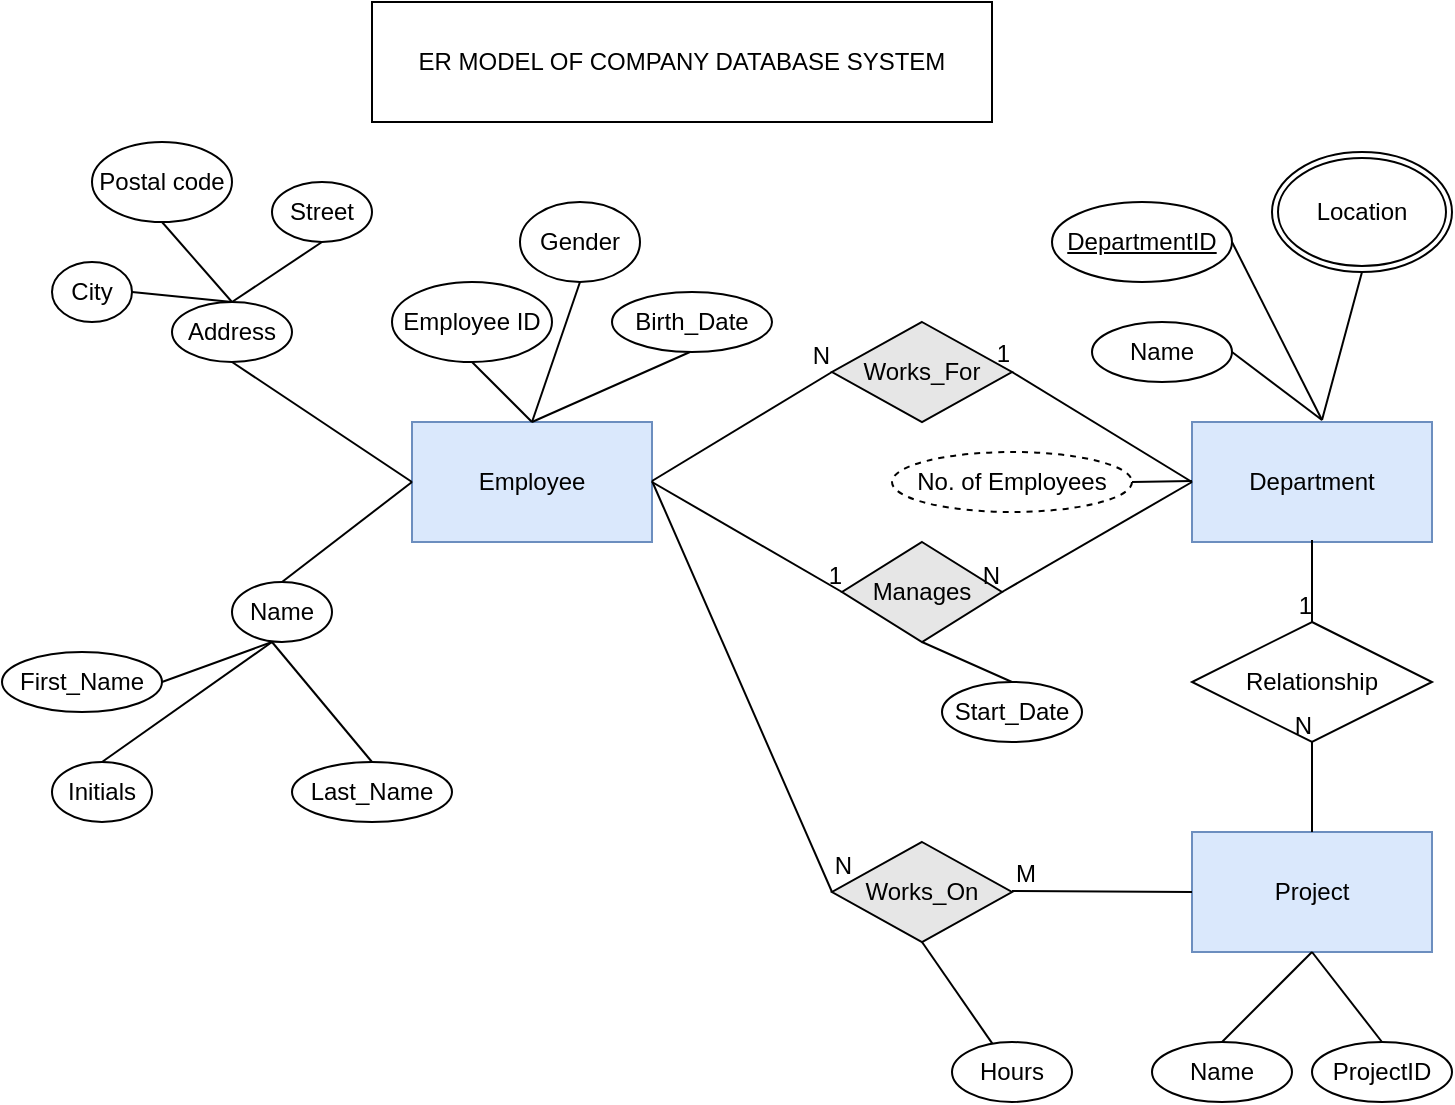 <mxfile version="20.8.23" type="github">
  <diagram name="Page-1" id="R02BHQeO2Far4ScUjPcx">
    <mxGraphModel dx="1051" dy="545" grid="1" gridSize="10" guides="1" tooltips="1" connect="1" arrows="1" fold="1" page="1" pageScale="1" pageWidth="827" pageHeight="1169" math="0" shadow="0">
      <root>
        <mxCell id="0" />
        <mxCell id="1" parent="0" />
        <mxCell id="JJe2Z0qTwaohnT_z7_NP-1" value="Employee" style="rounded=0;whiteSpace=wrap;html=1;fillColor=#dae8fc;strokeColor=#6c8ebf;" vertex="1" parent="1">
          <mxGeometry x="300" y="270" width="120" height="60" as="geometry" />
        </mxCell>
        <mxCell id="JJe2Z0qTwaohnT_z7_NP-2" value="Department" style="rounded=0;whiteSpace=wrap;html=1;fillColor=#dae8fc;strokeColor=#6c8ebf;" vertex="1" parent="1">
          <mxGeometry x="690" y="270" width="120" height="60" as="geometry" />
        </mxCell>
        <mxCell id="JJe2Z0qTwaohnT_z7_NP-3" value="Project" style="rounded=0;whiteSpace=wrap;html=1;fillColor=#dae8fc;strokeColor=#6c8ebf;" vertex="1" parent="1">
          <mxGeometry x="690" y="475" width="120" height="60" as="geometry" />
        </mxCell>
        <mxCell id="JJe2Z0qTwaohnT_z7_NP-4" value="Employee ID" style="ellipse;whiteSpace=wrap;html=1;" vertex="1" parent="1">
          <mxGeometry x="290" y="200" width="80" height="40" as="geometry" />
        </mxCell>
        <mxCell id="JJe2Z0qTwaohnT_z7_NP-5" value="Gender" style="ellipse;whiteSpace=wrap;html=1;" vertex="1" parent="1">
          <mxGeometry x="354" y="160" width="60" height="40" as="geometry" />
        </mxCell>
        <mxCell id="JJe2Z0qTwaohnT_z7_NP-7" value="Birth_Date" style="ellipse;whiteSpace=wrap;html=1;" vertex="1" parent="1">
          <mxGeometry x="400" y="205" width="80" height="30" as="geometry" />
        </mxCell>
        <mxCell id="JJe2Z0qTwaohnT_z7_NP-8" value="" style="endArrow=none;html=1;rounded=0;exitX=0.5;exitY=0;exitDx=0;exitDy=0;entryX=0.5;entryY=1;entryDx=0;entryDy=0;" edge="1" parent="1" source="JJe2Z0qTwaohnT_z7_NP-1" target="JJe2Z0qTwaohnT_z7_NP-5">
          <mxGeometry width="50" height="50" relative="1" as="geometry">
            <mxPoint x="350" y="250" as="sourcePoint" />
            <mxPoint x="400" y="200" as="targetPoint" />
          </mxGeometry>
        </mxCell>
        <mxCell id="JJe2Z0qTwaohnT_z7_NP-9" value="" style="endArrow=none;html=1;rounded=0;" edge="1" parent="1">
          <mxGeometry width="50" height="50" relative="1" as="geometry">
            <mxPoint x="360" y="270" as="sourcePoint" />
            <mxPoint x="330" y="240" as="targetPoint" />
          </mxGeometry>
        </mxCell>
        <mxCell id="JJe2Z0qTwaohnT_z7_NP-10" value="" style="endArrow=none;html=1;rounded=0;exitX=0.5;exitY=0;exitDx=0;exitDy=0;" edge="1" parent="1" source="JJe2Z0qTwaohnT_z7_NP-1">
          <mxGeometry width="50" height="50" relative="1" as="geometry">
            <mxPoint x="389" y="285" as="sourcePoint" />
            <mxPoint x="439" y="235" as="targetPoint" />
          </mxGeometry>
        </mxCell>
        <mxCell id="JJe2Z0qTwaohnT_z7_NP-11" value="Postal code" style="ellipse;whiteSpace=wrap;html=1;" vertex="1" parent="1">
          <mxGeometry x="140" y="130" width="70" height="40" as="geometry" />
        </mxCell>
        <mxCell id="JJe2Z0qTwaohnT_z7_NP-12" value="Street" style="ellipse;whiteSpace=wrap;html=1;" vertex="1" parent="1">
          <mxGeometry x="230" y="150" width="50" height="30" as="geometry" />
        </mxCell>
        <mxCell id="JJe2Z0qTwaohnT_z7_NP-13" value="City" style="ellipse;whiteSpace=wrap;html=1;" vertex="1" parent="1">
          <mxGeometry x="120" y="190" width="40" height="30" as="geometry" />
        </mxCell>
        <mxCell id="JJe2Z0qTwaohnT_z7_NP-14" value="Address" style="ellipse;whiteSpace=wrap;html=1;" vertex="1" parent="1">
          <mxGeometry x="180" y="210" width="60" height="30" as="geometry" />
        </mxCell>
        <mxCell id="JJe2Z0qTwaohnT_z7_NP-15" value="" style="endArrow=none;html=1;rounded=0;exitX=0.5;exitY=1;exitDx=0;exitDy=0;" edge="1" parent="1" source="JJe2Z0qTwaohnT_z7_NP-14">
          <mxGeometry width="50" height="50" relative="1" as="geometry">
            <mxPoint x="250" y="350" as="sourcePoint" />
            <mxPoint x="300" y="300" as="targetPoint" />
          </mxGeometry>
        </mxCell>
        <mxCell id="JJe2Z0qTwaohnT_z7_NP-18" value="" style="endArrow=none;html=1;rounded=0;exitX=1;exitY=0.5;exitDx=0;exitDy=0;" edge="1" parent="1" source="JJe2Z0qTwaohnT_z7_NP-13">
          <mxGeometry width="50" height="50" relative="1" as="geometry">
            <mxPoint x="160" y="260" as="sourcePoint" />
            <mxPoint x="210" y="210" as="targetPoint" />
          </mxGeometry>
        </mxCell>
        <mxCell id="JJe2Z0qTwaohnT_z7_NP-19" value="" style="endArrow=none;html=1;rounded=0;exitX=0.5;exitY=1;exitDx=0;exitDy=0;" edge="1" parent="1" source="JJe2Z0qTwaohnT_z7_NP-11">
          <mxGeometry width="50" height="50" relative="1" as="geometry">
            <mxPoint x="160" y="260" as="sourcePoint" />
            <mxPoint x="210" y="210" as="targetPoint" />
          </mxGeometry>
        </mxCell>
        <mxCell id="JJe2Z0qTwaohnT_z7_NP-20" value="" style="endArrow=none;html=1;rounded=0;exitX=0.5;exitY=1;exitDx=0;exitDy=0;" edge="1" parent="1" source="JJe2Z0qTwaohnT_z7_NP-12">
          <mxGeometry width="50" height="50" relative="1" as="geometry">
            <mxPoint x="160" y="260" as="sourcePoint" />
            <mxPoint x="210" y="210" as="targetPoint" />
          </mxGeometry>
        </mxCell>
        <mxCell id="JJe2Z0qTwaohnT_z7_NP-21" value="Name" style="ellipse;whiteSpace=wrap;html=1;" vertex="1" parent="1">
          <mxGeometry x="210" y="350" width="50" height="30" as="geometry" />
        </mxCell>
        <mxCell id="JJe2Z0qTwaohnT_z7_NP-22" value="First_Name" style="ellipse;whiteSpace=wrap;html=1;" vertex="1" parent="1">
          <mxGeometry x="95" y="385" width="80" height="30" as="geometry" />
        </mxCell>
        <mxCell id="JJe2Z0qTwaohnT_z7_NP-23" value="Last_Name" style="ellipse;whiteSpace=wrap;html=1;" vertex="1" parent="1">
          <mxGeometry x="240" y="440" width="80" height="30" as="geometry" />
        </mxCell>
        <mxCell id="JJe2Z0qTwaohnT_z7_NP-24" value="Initials" style="ellipse;whiteSpace=wrap;html=1;" vertex="1" parent="1">
          <mxGeometry x="120" y="440" width="50" height="30" as="geometry" />
        </mxCell>
        <mxCell id="JJe2Z0qTwaohnT_z7_NP-25" value="" style="endArrow=none;html=1;rounded=0;exitX=0.5;exitY=0;exitDx=0;exitDy=0;" edge="1" parent="1" source="JJe2Z0qTwaohnT_z7_NP-21">
          <mxGeometry width="50" height="50" relative="1" as="geometry">
            <mxPoint x="250" y="360" as="sourcePoint" />
            <mxPoint x="300" y="300" as="targetPoint" />
          </mxGeometry>
        </mxCell>
        <mxCell id="JJe2Z0qTwaohnT_z7_NP-26" value="" style="endArrow=none;html=1;rounded=0;exitX=0.5;exitY=0;exitDx=0;exitDy=0;" edge="1" parent="1" source="JJe2Z0qTwaohnT_z7_NP-24">
          <mxGeometry width="50" height="50" relative="1" as="geometry">
            <mxPoint x="180" y="430" as="sourcePoint" />
            <mxPoint x="230" y="380" as="targetPoint" />
          </mxGeometry>
        </mxCell>
        <mxCell id="JJe2Z0qTwaohnT_z7_NP-27" value="" style="endArrow=none;html=1;rounded=0;exitX=1;exitY=0.5;exitDx=0;exitDy=0;" edge="1" parent="1" source="JJe2Z0qTwaohnT_z7_NP-22">
          <mxGeometry width="50" height="50" relative="1" as="geometry">
            <mxPoint x="180" y="430" as="sourcePoint" />
            <mxPoint x="230" y="380" as="targetPoint" />
          </mxGeometry>
        </mxCell>
        <mxCell id="JJe2Z0qTwaohnT_z7_NP-28" value="" style="endArrow=none;html=1;rounded=0;exitX=0.5;exitY=0;exitDx=0;exitDy=0;" edge="1" parent="1" source="JJe2Z0qTwaohnT_z7_NP-23">
          <mxGeometry width="50" height="50" relative="1" as="geometry">
            <mxPoint x="180" y="430" as="sourcePoint" />
            <mxPoint x="230" y="380" as="targetPoint" />
          </mxGeometry>
        </mxCell>
        <mxCell id="JJe2Z0qTwaohnT_z7_NP-29" value="Works_For" style="rhombus;whiteSpace=wrap;html=1;fillColor=#E6E6E6;" vertex="1" parent="1">
          <mxGeometry x="510" y="220" width="90" height="50" as="geometry" />
        </mxCell>
        <mxCell id="JJe2Z0qTwaohnT_z7_NP-32" value="Manages" style="rhombus;whiteSpace=wrap;html=1;fillColor=#E6E6E6;" vertex="1" parent="1">
          <mxGeometry x="515" y="330" width="80" height="50" as="geometry" />
        </mxCell>
        <mxCell id="JJe2Z0qTwaohnT_z7_NP-36" value="No. of Employees" style="ellipse;whiteSpace=wrap;html=1;align=center;dashed=1;fillColor=#FFFFFF;" vertex="1" parent="1">
          <mxGeometry x="540" y="285" width="120" height="30" as="geometry" />
        </mxCell>
        <mxCell id="JJe2Z0qTwaohnT_z7_NP-37" value="" style="endArrow=none;html=1;rounded=0;exitX=1;exitY=0.5;exitDx=0;exitDy=0;" edge="1" parent="1" source="JJe2Z0qTwaohnT_z7_NP-36">
          <mxGeometry relative="1" as="geometry">
            <mxPoint x="670" y="300" as="sourcePoint" />
            <mxPoint x="690" y="299.5" as="targetPoint" />
          </mxGeometry>
        </mxCell>
        <mxCell id="JJe2Z0qTwaohnT_z7_NP-39" value="Name" style="ellipse;whiteSpace=wrap;html=1;align=center;fillColor=#FFFFFF;" vertex="1" parent="1">
          <mxGeometry x="640" y="220" width="70" height="30" as="geometry" />
        </mxCell>
        <mxCell id="JJe2Z0qTwaohnT_z7_NP-41" value="&lt;u&gt;DepartmentID&lt;/u&gt;" style="ellipse;whiteSpace=wrap;html=1;align=center;fillColor=#FFFFFF;" vertex="1" parent="1">
          <mxGeometry x="620" y="160" width="90" height="40" as="geometry" />
        </mxCell>
        <mxCell id="JJe2Z0qTwaohnT_z7_NP-42" value="Location" style="ellipse;shape=doubleEllipse;margin=3;whiteSpace=wrap;html=1;align=center;fillColor=#FFFFFF;" vertex="1" parent="1">
          <mxGeometry x="730" y="135" width="90" height="60" as="geometry" />
        </mxCell>
        <mxCell id="JJe2Z0qTwaohnT_z7_NP-43" value="" style="endArrow=none;html=1;rounded=0;exitX=0.5;exitY=1;exitDx=0;exitDy=0;" edge="1" parent="1" source="JJe2Z0qTwaohnT_z7_NP-42">
          <mxGeometry relative="1" as="geometry">
            <mxPoint x="595" y="269" as="sourcePoint" />
            <mxPoint x="755" y="269" as="targetPoint" />
          </mxGeometry>
        </mxCell>
        <mxCell id="JJe2Z0qTwaohnT_z7_NP-44" value="" style="endArrow=none;html=1;rounded=0;exitX=1;exitY=0.5;exitDx=0;exitDy=0;" edge="1" parent="1" source="JJe2Z0qTwaohnT_z7_NP-41">
          <mxGeometry relative="1" as="geometry">
            <mxPoint x="595" y="269" as="sourcePoint" />
            <mxPoint x="755" y="269" as="targetPoint" />
          </mxGeometry>
        </mxCell>
        <mxCell id="JJe2Z0qTwaohnT_z7_NP-45" value="" style="endArrow=none;html=1;rounded=0;exitX=1;exitY=0.5;exitDx=0;exitDy=0;" edge="1" parent="1" source="JJe2Z0qTwaohnT_z7_NP-39">
          <mxGeometry relative="1" as="geometry">
            <mxPoint x="595" y="269" as="sourcePoint" />
            <mxPoint x="755" y="269" as="targetPoint" />
          </mxGeometry>
        </mxCell>
        <mxCell id="JJe2Z0qTwaohnT_z7_NP-46" value="" style="endArrow=none;html=1;rounded=0;entryX=0;entryY=0.5;entryDx=0;entryDy=0;" edge="1" parent="1" target="JJe2Z0qTwaohnT_z7_NP-29">
          <mxGeometry relative="1" as="geometry">
            <mxPoint x="420" y="299.5" as="sourcePoint" />
            <mxPoint x="580" y="299.5" as="targetPoint" />
          </mxGeometry>
        </mxCell>
        <mxCell id="JJe2Z0qTwaohnT_z7_NP-47" value="N" style="resizable=0;html=1;align=right;verticalAlign=bottom;fillColor=#FFFFFF;" connectable="0" vertex="1" parent="JJe2Z0qTwaohnT_z7_NP-46">
          <mxGeometry x="1" relative="1" as="geometry" />
        </mxCell>
        <mxCell id="JJe2Z0qTwaohnT_z7_NP-48" value="" style="endArrow=none;html=1;rounded=0;exitX=0;exitY=0.5;exitDx=0;exitDy=0;entryX=1;entryY=0.5;entryDx=0;entryDy=0;" edge="1" parent="1" source="JJe2Z0qTwaohnT_z7_NP-2" target="JJe2Z0qTwaohnT_z7_NP-29">
          <mxGeometry relative="1" as="geometry">
            <mxPoint x="450" y="330" as="sourcePoint" />
            <mxPoint x="610" y="330" as="targetPoint" />
          </mxGeometry>
        </mxCell>
        <mxCell id="JJe2Z0qTwaohnT_z7_NP-49" value="1" style="resizable=0;html=1;align=right;verticalAlign=bottom;fillColor=#FFFFFF;" connectable="0" vertex="1" parent="JJe2Z0qTwaohnT_z7_NP-48">
          <mxGeometry x="1" relative="1" as="geometry" />
        </mxCell>
        <mxCell id="JJe2Z0qTwaohnT_z7_NP-50" value="" style="endArrow=none;html=1;rounded=0;exitX=1;exitY=0.5;exitDx=0;exitDy=0;entryX=0;entryY=0.5;entryDx=0;entryDy=0;" edge="1" parent="1" source="JJe2Z0qTwaohnT_z7_NP-1" target="JJe2Z0qTwaohnT_z7_NP-32">
          <mxGeometry relative="1" as="geometry">
            <mxPoint x="450" y="330" as="sourcePoint" />
            <mxPoint x="610" y="330" as="targetPoint" />
          </mxGeometry>
        </mxCell>
        <mxCell id="JJe2Z0qTwaohnT_z7_NP-51" value="1" style="resizable=0;html=1;align=right;verticalAlign=bottom;fillColor=#FFFFFF;" connectable="0" vertex="1" parent="JJe2Z0qTwaohnT_z7_NP-50">
          <mxGeometry x="1" relative="1" as="geometry" />
        </mxCell>
        <mxCell id="JJe2Z0qTwaohnT_z7_NP-52" value="" style="endArrow=none;html=1;rounded=0;entryX=1;entryY=0.5;entryDx=0;entryDy=0;" edge="1" parent="1" target="JJe2Z0qTwaohnT_z7_NP-32">
          <mxGeometry relative="1" as="geometry">
            <mxPoint x="690" y="300" as="sourcePoint" />
            <mxPoint x="550" y="420" as="targetPoint" />
          </mxGeometry>
        </mxCell>
        <mxCell id="JJe2Z0qTwaohnT_z7_NP-53" value="N" style="resizable=0;html=1;align=right;verticalAlign=bottom;fillColor=#FFFFFF;" connectable="0" vertex="1" parent="JJe2Z0qTwaohnT_z7_NP-52">
          <mxGeometry x="1" relative="1" as="geometry" />
        </mxCell>
        <mxCell id="JJe2Z0qTwaohnT_z7_NP-54" value="Works_On" style="rhombus;whiteSpace=wrap;html=1;fillColor=#E6E6E6;" vertex="1" parent="1">
          <mxGeometry x="510" y="480" width="90" height="50" as="geometry" />
        </mxCell>
        <mxCell id="JJe2Z0qTwaohnT_z7_NP-55" value="" style="endArrow=none;html=1;rounded=0;entryX=0;entryY=0.5;entryDx=0;entryDy=0;" edge="1" parent="1" target="JJe2Z0qTwaohnT_z7_NP-54">
          <mxGeometry relative="1" as="geometry">
            <mxPoint x="420" y="299.5" as="sourcePoint" />
            <mxPoint x="580" y="299.5" as="targetPoint" />
          </mxGeometry>
        </mxCell>
        <mxCell id="JJe2Z0qTwaohnT_z7_NP-56" value="N" style="resizable=0;html=1;align=right;verticalAlign=bottom;fillColor=#FFFFFF;" connectable="0" vertex="1" parent="JJe2Z0qTwaohnT_z7_NP-55">
          <mxGeometry x="1" relative="1" as="geometry">
            <mxPoint x="10" y="-5" as="offset" />
          </mxGeometry>
        </mxCell>
        <mxCell id="JJe2Z0qTwaohnT_z7_NP-57" value="" style="endArrow=none;html=1;rounded=0;" edge="1" parent="1">
          <mxGeometry relative="1" as="geometry">
            <mxPoint x="600" y="504.5" as="sourcePoint" />
            <mxPoint x="690" y="505" as="targetPoint" />
          </mxGeometry>
        </mxCell>
        <mxCell id="JJe2Z0qTwaohnT_z7_NP-58" value="M" style="resizable=0;html=1;align=left;verticalAlign=bottom;fillColor=#FFFFFF;" connectable="0" vertex="1" parent="JJe2Z0qTwaohnT_z7_NP-57">
          <mxGeometry x="-1" relative="1" as="geometry" />
        </mxCell>
        <mxCell id="JJe2Z0qTwaohnT_z7_NP-60" value="Relationship" style="shape=rhombus;perimeter=rhombusPerimeter;whiteSpace=wrap;html=1;align=center;fillColor=#FFFFFF;" vertex="1" parent="1">
          <mxGeometry x="690" y="370" width="120" height="60" as="geometry" />
        </mxCell>
        <mxCell id="JJe2Z0qTwaohnT_z7_NP-61" value="" style="endArrow=none;html=1;rounded=0;entryX=0.5;entryY=0;entryDx=0;entryDy=0;" edge="1" parent="1" target="JJe2Z0qTwaohnT_z7_NP-60">
          <mxGeometry relative="1" as="geometry">
            <mxPoint x="750" y="329" as="sourcePoint" />
            <mxPoint x="910" y="329" as="targetPoint" />
          </mxGeometry>
        </mxCell>
        <mxCell id="JJe2Z0qTwaohnT_z7_NP-62" value="1" style="resizable=0;html=1;align=right;verticalAlign=bottom;fillColor=#FFFFFF;" connectable="0" vertex="1" parent="JJe2Z0qTwaohnT_z7_NP-61">
          <mxGeometry x="1" relative="1" as="geometry" />
        </mxCell>
        <mxCell id="JJe2Z0qTwaohnT_z7_NP-63" value="" style="endArrow=none;html=1;rounded=0;entryX=0.5;entryY=1;entryDx=0;entryDy=0;exitX=0.5;exitY=0;exitDx=0;exitDy=0;" edge="1" parent="1" source="JJe2Z0qTwaohnT_z7_NP-3" target="JJe2Z0qTwaohnT_z7_NP-60">
          <mxGeometry relative="1" as="geometry">
            <mxPoint x="750" y="470" as="sourcePoint" />
            <mxPoint x="890" y="454.5" as="targetPoint" />
          </mxGeometry>
        </mxCell>
        <mxCell id="JJe2Z0qTwaohnT_z7_NP-64" value="N" style="resizable=0;html=1;align=right;verticalAlign=bottom;fillColor=#FFFFFF;" connectable="0" vertex="1" parent="JJe2Z0qTwaohnT_z7_NP-63">
          <mxGeometry x="1" relative="1" as="geometry" />
        </mxCell>
        <mxCell id="JJe2Z0qTwaohnT_z7_NP-66" value="Start_Date" style="ellipse;whiteSpace=wrap;html=1;align=center;fillColor=#FFFFFF;" vertex="1" parent="1">
          <mxGeometry x="565" y="400" width="70" height="30" as="geometry" />
        </mxCell>
        <mxCell id="JJe2Z0qTwaohnT_z7_NP-67" value="" style="endArrow=none;html=1;rounded=0;entryX=0.5;entryY=0;entryDx=0;entryDy=0;exitX=0.5;exitY=1;exitDx=0;exitDy=0;" edge="1" parent="1" source="JJe2Z0qTwaohnT_z7_NP-32" target="JJe2Z0qTwaohnT_z7_NP-66">
          <mxGeometry relative="1" as="geometry">
            <mxPoint x="450" y="330" as="sourcePoint" />
            <mxPoint x="610" y="330" as="targetPoint" />
          </mxGeometry>
        </mxCell>
        <mxCell id="JJe2Z0qTwaohnT_z7_NP-68" value="" style="endArrow=none;html=1;rounded=0;exitX=0.5;exitY=1;exitDx=0;exitDy=0;" edge="1" parent="1" source="JJe2Z0qTwaohnT_z7_NP-54" target="JJe2Z0qTwaohnT_z7_NP-69">
          <mxGeometry relative="1" as="geometry">
            <mxPoint x="550" y="550" as="sourcePoint" />
            <mxPoint x="710" y="550" as="targetPoint" />
          </mxGeometry>
        </mxCell>
        <mxCell id="JJe2Z0qTwaohnT_z7_NP-69" value="Hours" style="ellipse;whiteSpace=wrap;html=1;align=center;fillColor=#FFFFFF;" vertex="1" parent="1">
          <mxGeometry x="570" y="580" width="60" height="30" as="geometry" />
        </mxCell>
        <mxCell id="JJe2Z0qTwaohnT_z7_NP-70" value="Name" style="ellipse;whiteSpace=wrap;html=1;align=center;fillColor=#FFFFFF;" vertex="1" parent="1">
          <mxGeometry x="670" y="580" width="70" height="30" as="geometry" />
        </mxCell>
        <mxCell id="JJe2Z0qTwaohnT_z7_NP-71" value="ProjectID" style="ellipse;whiteSpace=wrap;html=1;align=center;fillColor=#FFFFFF;" vertex="1" parent="1">
          <mxGeometry x="750" y="580" width="70" height="30" as="geometry" />
        </mxCell>
        <mxCell id="JJe2Z0qTwaohnT_z7_NP-72" value="" style="endArrow=none;html=1;rounded=0;exitX=0.5;exitY=0;exitDx=0;exitDy=0;entryX=0.5;entryY=1;entryDx=0;entryDy=0;" edge="1" parent="1" source="JJe2Z0qTwaohnT_z7_NP-70" target="JJe2Z0qTwaohnT_z7_NP-3">
          <mxGeometry relative="1" as="geometry">
            <mxPoint x="595" y="550" as="sourcePoint" />
            <mxPoint x="755" y="550" as="targetPoint" />
          </mxGeometry>
        </mxCell>
        <mxCell id="JJe2Z0qTwaohnT_z7_NP-73" value="" style="endArrow=none;html=1;rounded=0;entryX=0.5;entryY=0;entryDx=0;entryDy=0;exitX=0.5;exitY=1;exitDx=0;exitDy=0;" edge="1" parent="1" source="JJe2Z0qTwaohnT_z7_NP-3" target="JJe2Z0qTwaohnT_z7_NP-71">
          <mxGeometry relative="1" as="geometry">
            <mxPoint x="750" y="540" as="sourcePoint" />
            <mxPoint x="910" y="535" as="targetPoint" />
          </mxGeometry>
        </mxCell>
        <mxCell id="JJe2Z0qTwaohnT_z7_NP-75" value="ER MODEL OF COMPANY DATABASE SYSTEM" style="rounded=0;whiteSpace=wrap;html=1;fillColor=#FFFFFF;" vertex="1" parent="1">
          <mxGeometry x="280" y="60" width="310" height="60" as="geometry" />
        </mxCell>
      </root>
    </mxGraphModel>
  </diagram>
</mxfile>
